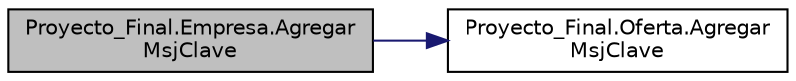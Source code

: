 digraph "Proyecto_Final.Empresa.AgregarMsjClave"
{
 // INTERACTIVE_SVG=YES
 // LATEX_PDF_SIZE
  edge [fontname="Helvetica",fontsize="10",labelfontname="Helvetica",labelfontsize="10"];
  node [fontname="Helvetica",fontsize="10",shape=record];
  rankdir="LR";
  Node1 [label="Proyecto_Final.Empresa.Agregar\lMsjClave",height=0.2,width=0.4,color="black", fillcolor="grey75", style="filled", fontcolor="black",tooltip="Agrega una palabra clave a una publicacion determinada."];
  Node1 -> Node2 [color="midnightblue",fontsize="10",style="solid",fontname="Helvetica"];
  Node2 [label="Proyecto_Final.Oferta.Agregar\lMsjClave",height=0.2,width=0.4,color="black", fillcolor="white", style="filled",URL="$classProyecto__Final_1_1Oferta.html#a21dcf683780c6862d89e5f3485d58d6f",tooltip="Agrega una palabra clave a la listas de palabras clave de la oferta."];
}
